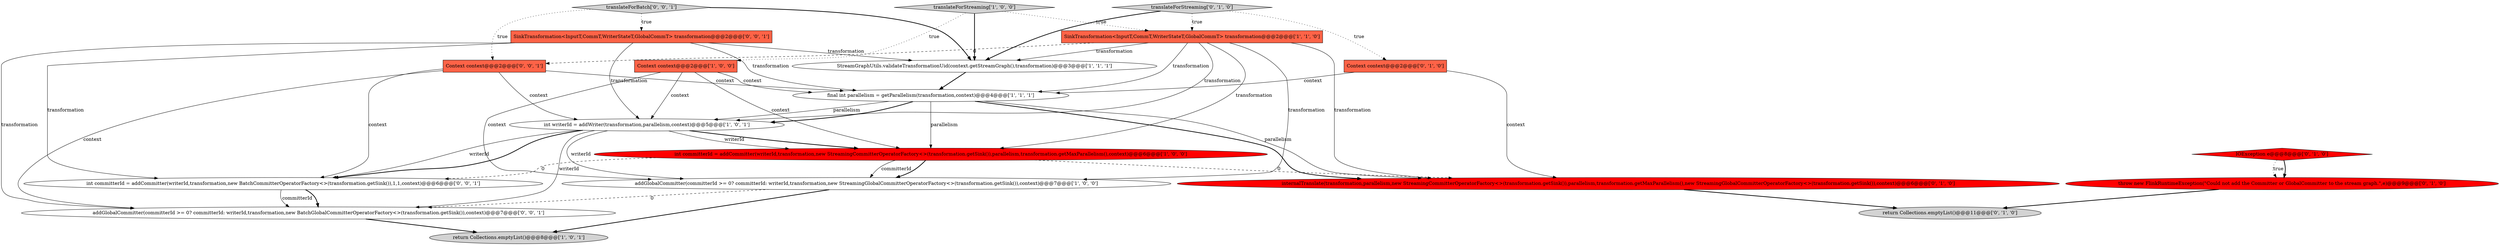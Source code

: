 digraph {
12 [style = filled, label = "translateForStreaming['0', '1', '0']", fillcolor = lightgray, shape = diamond image = "AAA0AAABBB2BBB"];
17 [style = filled, label = "Context context@@@2@@@['0', '0', '1']", fillcolor = tomato, shape = box image = "AAA0AAABBB3BBB"];
5 [style = filled, label = "addGlobalCommitter(committerId >= 0? committerId: writerId,transformation,new StreamingGlobalCommitterOperatorFactory<>(transformation.getSink()),context)@@@7@@@['1', '0', '0']", fillcolor = white, shape = ellipse image = "AAA0AAABBB1BBB"];
8 [style = filled, label = "return Collections.emptyList()@@@8@@@['1', '0', '1']", fillcolor = lightgray, shape = ellipse image = "AAA0AAABBB1BBB"];
11 [style = filled, label = "return Collections.emptyList()@@@11@@@['0', '1', '0']", fillcolor = lightgray, shape = ellipse image = "AAA0AAABBB2BBB"];
16 [style = filled, label = "SinkTransformation<InputT,CommT,WriterStateT,GlobalCommT> transformation@@@2@@@['0', '0', '1']", fillcolor = tomato, shape = box image = "AAA0AAABBB3BBB"];
18 [style = filled, label = "translateForBatch['0', '0', '1']", fillcolor = lightgray, shape = diamond image = "AAA0AAABBB3BBB"];
7 [style = filled, label = "int writerId = addWriter(transformation,parallelism,context)@@@5@@@['1', '0', '1']", fillcolor = white, shape = ellipse image = "AAA0AAABBB1BBB"];
1 [style = filled, label = "Context context@@@2@@@['1', '0', '0']", fillcolor = tomato, shape = box image = "AAA0AAABBB1BBB"];
6 [style = filled, label = "StreamGraphUtils.validateTransformationUid(context.getStreamGraph(),transformation)@@@3@@@['1', '1', '1']", fillcolor = white, shape = ellipse image = "AAA0AAABBB1BBB"];
9 [style = filled, label = "throw new FlinkRuntimeException(\"Could not add the Committer or GlobalCommitter to the stream graph.\",e)@@@9@@@['0', '1', '0']", fillcolor = red, shape = ellipse image = "AAA1AAABBB2BBB"];
19 [style = filled, label = "addGlobalCommitter(committerId >= 0? committerId: writerId,transformation,new BatchGlobalCommitterOperatorFactory<>(transformation.getSink()),context)@@@7@@@['0', '0', '1']", fillcolor = white, shape = ellipse image = "AAA0AAABBB3BBB"];
0 [style = filled, label = "int committerId = addCommitter(writerId,transformation,new StreamingCommitterOperatorFactory<>(transformation.getSink()),parallelism,transformation.getMaxParallelism(),context)@@@6@@@['1', '0', '0']", fillcolor = red, shape = ellipse image = "AAA1AAABBB1BBB"];
13 [style = filled, label = "IOException e@@@8@@@['0', '1', '0']", fillcolor = red, shape = diamond image = "AAA1AAABBB2BBB"];
4 [style = filled, label = "final int parallelism = getParallelism(transformation,context)@@@4@@@['1', '1', '1']", fillcolor = white, shape = ellipse image = "AAA0AAABBB1BBB"];
3 [style = filled, label = "translateForStreaming['1', '0', '0']", fillcolor = lightgray, shape = diamond image = "AAA0AAABBB1BBB"];
14 [style = filled, label = "internalTranslate(transformation,parallelism,new StreamingCommitterOperatorFactory<>(transformation.getSink()),parallelism,transformation.getMaxParallelism(),new StreamingGlobalCommitterOperatorFactory<>(transformation.getSink()),context)@@@6@@@['0', '1', '0']", fillcolor = red, shape = ellipse image = "AAA1AAABBB2BBB"];
2 [style = filled, label = "SinkTransformation<InputT,CommT,WriterStateT,GlobalCommT> transformation@@@2@@@['1', '1', '0']", fillcolor = tomato, shape = box image = "AAA0AAABBB1BBB"];
15 [style = filled, label = "int committerId = addCommitter(writerId,transformation,new BatchCommitterOperatorFactory<>(transformation.getSink()),1,1,context)@@@6@@@['0', '0', '1']", fillcolor = white, shape = ellipse image = "AAA0AAABBB3BBB"];
10 [style = filled, label = "Context context@@@2@@@['0', '1', '0']", fillcolor = tomato, shape = box image = "AAA0AAABBB2BBB"];
16->15 [style = solid, label="transformation"];
5->8 [style = bold, label=""];
17->19 [style = solid, label="context"];
4->14 [style = bold, label=""];
2->6 [style = solid, label="transformation"];
9->11 [style = bold, label=""];
2->4 [style = solid, label="transformation"];
2->14 [style = solid, label="transformation"];
18->16 [style = dotted, label="true"];
2->0 [style = solid, label="transformation"];
12->2 [style = dotted, label="true"];
7->15 [style = solid, label="writerId"];
17->15 [style = solid, label="context"];
0->15 [style = dashed, label="0"];
3->6 [style = bold, label=""];
1->7 [style = solid, label="context"];
2->7 [style = solid, label="transformation"];
7->0 [style = bold, label=""];
1->5 [style = solid, label="context"];
15->19 [style = bold, label=""];
12->6 [style = bold, label=""];
2->17 [style = dashed, label="0"];
4->0 [style = solid, label="parallelism"];
17->7 [style = solid, label="context"];
4->7 [style = bold, label=""];
19->8 [style = bold, label=""];
16->19 [style = solid, label="transformation"];
2->5 [style = solid, label="transformation"];
17->4 [style = solid, label="context"];
15->19 [style = solid, label="committerId"];
0->14 [style = dashed, label="0"];
6->4 [style = bold, label=""];
7->0 [style = solid, label="writerId"];
16->4 [style = solid, label="transformation"];
12->10 [style = dotted, label="true"];
18->6 [style = bold, label=""];
7->19 [style = solid, label="writerId"];
4->7 [style = solid, label="parallelism"];
1->0 [style = solid, label="context"];
0->5 [style = solid, label="committerId"];
7->15 [style = bold, label=""];
16->7 [style = solid, label="transformation"];
13->9 [style = bold, label=""];
18->17 [style = dotted, label="true"];
4->14 [style = solid, label="parallelism"];
10->4 [style = solid, label="context"];
10->14 [style = solid, label="context"];
14->11 [style = bold, label=""];
3->1 [style = dotted, label="true"];
5->19 [style = dashed, label="0"];
7->5 [style = solid, label="writerId"];
3->2 [style = dotted, label="true"];
0->5 [style = bold, label=""];
1->4 [style = solid, label="context"];
16->6 [style = solid, label="transformation"];
13->9 [style = dotted, label="true"];
}
